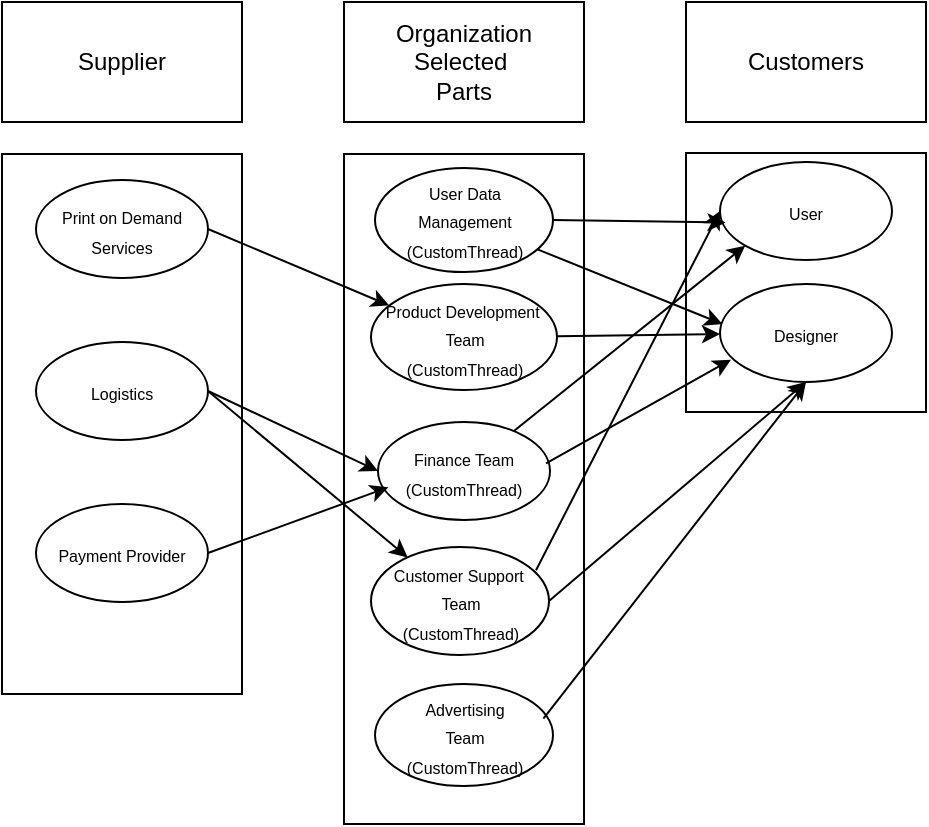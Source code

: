 <mxfile version="26.0.11">
  <diagram name="Page-1" id="F3jZBzzuXcuWG72Ox5Q9">
    <mxGraphModel dx="978" dy="515" grid="0" gridSize="10" guides="1" tooltips="1" connect="1" arrows="1" fold="1" page="1" pageScale="1" pageWidth="850" pageHeight="1100" math="0" shadow="0">
      <root>
        <mxCell id="0" />
        <mxCell id="1" parent="0" />
        <mxCell id="x_R9Xr7n-lmfxWa0zsh1-26" value="" style="rounded=0;whiteSpace=wrap;html=1;" parent="1" vertex="1">
          <mxGeometry x="560" y="309.5" width="120" height="129.5" as="geometry" />
        </mxCell>
        <mxCell id="x_R9Xr7n-lmfxWa0zsh1-20" value="" style="rounded=0;whiteSpace=wrap;html=1;" parent="1" vertex="1">
          <mxGeometry x="389" y="310" width="120" height="335" as="geometry" />
        </mxCell>
        <mxCell id="x_R9Xr7n-lmfxWa0zsh1-3" value="Customers" style="rounded=0;whiteSpace=wrap;html=1;" parent="1" vertex="1">
          <mxGeometry x="560" y="234" width="120" height="60" as="geometry" />
        </mxCell>
        <mxCell id="x_R9Xr7n-lmfxWa0zsh1-4" value="Organization&lt;div&gt;&lt;span style=&quot;background-color: transparent; color: light-dark(rgb(0, 0, 0), rgb(255, 255, 255));&quot;&gt;Selected&amp;nbsp;&lt;/span&gt;&lt;/div&gt;&lt;div&gt;&lt;span style=&quot;background-color: transparent; color: light-dark(rgb(0, 0, 0), rgb(255, 255, 255));&quot;&gt;Parts&lt;/span&gt;&lt;/div&gt;" style="rounded=0;whiteSpace=wrap;html=1;" parent="1" vertex="1">
          <mxGeometry x="389" y="234" width="120" height="60" as="geometry" />
        </mxCell>
        <mxCell id="x_R9Xr7n-lmfxWa0zsh1-5" value="Supplier" style="rounded=0;whiteSpace=wrap;html=1;" parent="1" vertex="1">
          <mxGeometry x="218" y="234" width="120" height="60" as="geometry" />
        </mxCell>
        <mxCell id="x_R9Xr7n-lmfxWa0zsh1-9" value="" style="rounded=0;whiteSpace=wrap;html=1;" parent="1" vertex="1">
          <mxGeometry x="218" y="310" width="120" height="270" as="geometry" />
        </mxCell>
        <mxCell id="x_R9Xr7n-lmfxWa0zsh1-10" value="&lt;font style=&quot;font-size: 8px;&quot;&gt;Print on Demand&lt;/font&gt;&lt;div&gt;&lt;font style=&quot;font-size: 8px;&quot;&gt;Services&lt;/font&gt;&lt;/div&gt;" style="ellipse;whiteSpace=wrap;html=1;" parent="1" vertex="1">
          <mxGeometry x="235" y="323" width="86" height="49" as="geometry" />
        </mxCell>
        <mxCell id="x_R9Xr7n-lmfxWa0zsh1-12" value="&lt;span style=&quot;font-size: 8px;&quot;&gt;Logistics&lt;/span&gt;" style="ellipse;whiteSpace=wrap;html=1;" parent="1" vertex="1">
          <mxGeometry x="235" y="404" width="86" height="49" as="geometry" />
        </mxCell>
        <mxCell id="x_R9Xr7n-lmfxWa0zsh1-13" value="&lt;font style=&quot;font-size: 8px;&quot;&gt;Payment Provider&lt;/font&gt;" style="ellipse;whiteSpace=wrap;html=1;" parent="1" vertex="1">
          <mxGeometry x="235" y="485" width="86" height="49" as="geometry" />
        </mxCell>
        <mxCell id="x_R9Xr7n-lmfxWa0zsh1-15" value="&lt;font style=&quot;font-size: 8px;&quot;&gt;User Data&lt;/font&gt;&lt;div&gt;&lt;font style=&quot;font-size: 8px;&quot;&gt;Management&lt;/font&gt;&lt;/div&gt;&lt;div&gt;&lt;font style=&quot;font-size: 8px;&quot;&gt;(CustomThread)&lt;/font&gt;&lt;/div&gt;" style="ellipse;whiteSpace=wrap;html=1;" parent="1" vertex="1">
          <mxGeometry x="404.5" y="317" width="89" height="52" as="geometry" />
        </mxCell>
        <mxCell id="x_R9Xr7n-lmfxWa0zsh1-16" value="&lt;font style=&quot;font-size: 8px;&quot;&gt;Product Development&amp;nbsp;&lt;/font&gt;&lt;div&gt;&lt;span style=&quot;font-size: 8px;&quot;&gt;Team&lt;/span&gt;&lt;/div&gt;&lt;div&gt;&lt;span style=&quot;font-size: 8px;&quot;&gt;(CustomThread)&lt;/span&gt;&lt;/div&gt;" style="ellipse;whiteSpace=wrap;html=1;" parent="1" vertex="1">
          <mxGeometry x="402.5" y="375" width="93" height="53" as="geometry" />
        </mxCell>
        <mxCell id="x_R9Xr7n-lmfxWa0zsh1-17" value="&lt;font style=&quot;font-size: 8px;&quot;&gt;Finance Team&lt;/font&gt;&lt;div&gt;&lt;font style=&quot;font-size: 8px;&quot;&gt;(CustomThread)&lt;/font&gt;&lt;/div&gt;" style="ellipse;whiteSpace=wrap;html=1;" parent="1" vertex="1">
          <mxGeometry x="406" y="444" width="86" height="49" as="geometry" />
        </mxCell>
        <mxCell id="x_R9Xr7n-lmfxWa0zsh1-18" value="&lt;span style=&quot;font-size: 8px;&quot;&gt;Customer Support&amp;nbsp;&lt;/span&gt;&lt;div&gt;&lt;span style=&quot;font-size: 8px;&quot;&gt;Team&lt;/span&gt;&lt;/div&gt;&lt;div&gt;&lt;span style=&quot;font-size: 8px;&quot;&gt;(CustomThread)&lt;/span&gt;&lt;/div&gt;" style="ellipse;whiteSpace=wrap;html=1;" parent="1" vertex="1">
          <mxGeometry x="402.5" y="506.5" width="89" height="54" as="geometry" />
        </mxCell>
        <mxCell id="x_R9Xr7n-lmfxWa0zsh1-21" value="&lt;span style=&quot;font-size: 8px;&quot;&gt;Advertising&lt;/span&gt;&lt;div&gt;&lt;span style=&quot;font-size: 8px;&quot;&gt;Team&lt;/span&gt;&lt;/div&gt;&lt;div&gt;&lt;span style=&quot;font-size: 8px;&quot;&gt;(CustomThread)&lt;/span&gt;&lt;/div&gt;" style="ellipse;whiteSpace=wrap;html=1;" parent="1" vertex="1">
          <mxGeometry x="404.5" y="575" width="89" height="51" as="geometry" />
        </mxCell>
        <mxCell id="x_R9Xr7n-lmfxWa0zsh1-24" value="&lt;span style=&quot;font-size: 8px;&quot;&gt;Designer&lt;/span&gt;" style="ellipse;whiteSpace=wrap;html=1;" parent="1" vertex="1">
          <mxGeometry x="577" y="375" width="86" height="49" as="geometry" />
        </mxCell>
        <mxCell id="x_R9Xr7n-lmfxWa0zsh1-25" value="&lt;span style=&quot;font-size: 8px;&quot;&gt;User&lt;/span&gt;" style="ellipse;whiteSpace=wrap;html=1;" parent="1" vertex="1">
          <mxGeometry x="577" y="314" width="86" height="49" as="geometry" />
        </mxCell>
        <mxCell id="x_R9Xr7n-lmfxWa0zsh1-27" value="" style="endArrow=classic;html=1;rounded=0;exitX=1;exitY=0.5;exitDx=0;exitDy=0;" parent="1" source="x_R9Xr7n-lmfxWa0zsh1-10" target="x_R9Xr7n-lmfxWa0zsh1-16" edge="1">
          <mxGeometry width="50" height="50" relative="1" as="geometry">
            <mxPoint x="513" y="479" as="sourcePoint" />
            <mxPoint x="563" y="429" as="targetPoint" />
          </mxGeometry>
        </mxCell>
        <mxCell id="x_R9Xr7n-lmfxWa0zsh1-29" value="" style="endArrow=classic;html=1;rounded=0;exitX=1;exitY=0.5;exitDx=0;exitDy=0;" parent="1" source="x_R9Xr7n-lmfxWa0zsh1-12" target="x_R9Xr7n-lmfxWa0zsh1-18" edge="1">
          <mxGeometry width="50" height="50" relative="1" as="geometry">
            <mxPoint x="513" y="479" as="sourcePoint" />
            <mxPoint x="563" y="429" as="targetPoint" />
          </mxGeometry>
        </mxCell>
        <mxCell id="x_R9Xr7n-lmfxWa0zsh1-30" value="" style="endArrow=classic;html=1;rounded=0;exitX=1;exitY=0.5;exitDx=0;exitDy=0;entryX=0;entryY=0.5;entryDx=0;entryDy=0;" parent="1" source="x_R9Xr7n-lmfxWa0zsh1-12" target="x_R9Xr7n-lmfxWa0zsh1-17" edge="1">
          <mxGeometry width="50" height="50" relative="1" as="geometry">
            <mxPoint x="321" y="467" as="sourcePoint" />
            <mxPoint x="371" y="417" as="targetPoint" />
          </mxGeometry>
        </mxCell>
        <mxCell id="x_R9Xr7n-lmfxWa0zsh1-31" value="" style="endArrow=classic;html=1;rounded=0;exitX=1;exitY=0.5;exitDx=0;exitDy=0;entryX=0.06;entryY=0.666;entryDx=0;entryDy=0;entryPerimeter=0;" parent="1" source="x_R9Xr7n-lmfxWa0zsh1-13" target="x_R9Xr7n-lmfxWa0zsh1-17" edge="1">
          <mxGeometry width="50" height="50" relative="1" as="geometry">
            <mxPoint x="513" y="479" as="sourcePoint" />
            <mxPoint x="563" y="429" as="targetPoint" />
          </mxGeometry>
        </mxCell>
        <mxCell id="x_R9Xr7n-lmfxWa0zsh1-34" value="" style="endArrow=classic;html=1;rounded=0;exitX=1;exitY=0.5;exitDx=0;exitDy=0;entryX=0.032;entryY=0.618;entryDx=0;entryDy=0;entryPerimeter=0;" parent="1" source="x_R9Xr7n-lmfxWa0zsh1-15" target="x_R9Xr7n-lmfxWa0zsh1-25" edge="1">
          <mxGeometry width="50" height="50" relative="1" as="geometry">
            <mxPoint x="513" y="479" as="sourcePoint" />
            <mxPoint x="563" y="429" as="targetPoint" />
          </mxGeometry>
        </mxCell>
        <mxCell id="x_R9Xr7n-lmfxWa0zsh1-35" value="" style="endArrow=classic;html=1;rounded=0;entryX=0.014;entryY=0.408;entryDx=0;entryDy=0;entryPerimeter=0;" parent="1" source="x_R9Xr7n-lmfxWa0zsh1-15" target="x_R9Xr7n-lmfxWa0zsh1-24" edge="1">
          <mxGeometry width="50" height="50" relative="1" as="geometry">
            <mxPoint x="502" y="353" as="sourcePoint" />
            <mxPoint x="590" y="355" as="targetPoint" />
          </mxGeometry>
        </mxCell>
        <mxCell id="x_R9Xr7n-lmfxWa0zsh1-36" value="" style="endArrow=classic;html=1;rounded=0;" parent="1" source="x_R9Xr7n-lmfxWa0zsh1-16" target="x_R9Xr7n-lmfxWa0zsh1-24" edge="1">
          <mxGeometry width="50" height="50" relative="1" as="geometry">
            <mxPoint x="512" y="363" as="sourcePoint" />
            <mxPoint x="600" y="365" as="targetPoint" />
          </mxGeometry>
        </mxCell>
        <mxCell id="x_R9Xr7n-lmfxWa0zsh1-37" value="" style="endArrow=classic;html=1;rounded=0;entryX=0;entryY=1;entryDx=0;entryDy=0;" parent="1" source="x_R9Xr7n-lmfxWa0zsh1-17" target="x_R9Xr7n-lmfxWa0zsh1-25" edge="1">
          <mxGeometry width="50" height="50" relative="1" as="geometry">
            <mxPoint x="522" y="373" as="sourcePoint" />
            <mxPoint x="610" y="375" as="targetPoint" />
          </mxGeometry>
        </mxCell>
        <mxCell id="x_R9Xr7n-lmfxWa0zsh1-38" value="" style="endArrow=classic;html=1;rounded=0;exitX=0.977;exitY=0.423;exitDx=0;exitDy=0;entryX=0.064;entryY=0.772;entryDx=0;entryDy=0;entryPerimeter=0;exitPerimeter=0;" parent="1" source="x_R9Xr7n-lmfxWa0zsh1-17" target="x_R9Xr7n-lmfxWa0zsh1-24" edge="1">
          <mxGeometry width="50" height="50" relative="1" as="geometry">
            <mxPoint x="532" y="383" as="sourcePoint" />
            <mxPoint x="620" y="385" as="targetPoint" />
          </mxGeometry>
        </mxCell>
        <mxCell id="x_R9Xr7n-lmfxWa0zsh1-39" value="" style="endArrow=classic;html=1;rounded=0;exitX=1;exitY=0.5;exitDx=0;exitDy=0;entryX=0.5;entryY=1;entryDx=0;entryDy=0;" parent="1" source="x_R9Xr7n-lmfxWa0zsh1-18" target="x_R9Xr7n-lmfxWa0zsh1-24" edge="1">
          <mxGeometry width="50" height="50" relative="1" as="geometry">
            <mxPoint x="542" y="393" as="sourcePoint" />
            <mxPoint x="630" y="395" as="targetPoint" />
          </mxGeometry>
        </mxCell>
        <mxCell id="x_R9Xr7n-lmfxWa0zsh1-40" value="" style="endArrow=classic;html=1;rounded=0;exitX=0.927;exitY=0.216;exitDx=0;exitDy=0;entryX=0;entryY=0.5;entryDx=0;entryDy=0;exitPerimeter=0;" parent="1" source="x_R9Xr7n-lmfxWa0zsh1-18" target="x_R9Xr7n-lmfxWa0zsh1-25" edge="1">
          <mxGeometry width="50" height="50" relative="1" as="geometry">
            <mxPoint x="552" y="403" as="sourcePoint" />
            <mxPoint x="640" y="405" as="targetPoint" />
          </mxGeometry>
        </mxCell>
        <mxCell id="x_R9Xr7n-lmfxWa0zsh1-41" value="" style="endArrow=classic;html=1;rounded=0;exitX=0.946;exitY=0.339;exitDx=0;exitDy=0;entryX=0.5;entryY=1;entryDx=0;entryDy=0;exitPerimeter=0;" parent="1" source="x_R9Xr7n-lmfxWa0zsh1-21" target="x_R9Xr7n-lmfxWa0zsh1-24" edge="1">
          <mxGeometry width="50" height="50" relative="1" as="geometry">
            <mxPoint x="562" y="413" as="sourcePoint" />
            <mxPoint x="650" y="415" as="targetPoint" />
          </mxGeometry>
        </mxCell>
      </root>
    </mxGraphModel>
  </diagram>
</mxfile>
